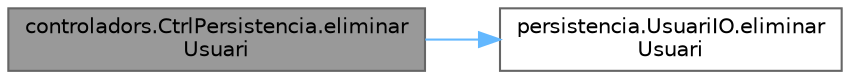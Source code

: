 digraph "controladors.CtrlPersistencia.eliminarUsuari"
{
 // INTERACTIVE_SVG=YES
 // LATEX_PDF_SIZE
  bgcolor="transparent";
  edge [fontname=Helvetica,fontsize=10,labelfontname=Helvetica,labelfontsize=10];
  node [fontname=Helvetica,fontsize=10,shape=box,height=0.2,width=0.4];
  rankdir="LR";
  Node1 [id="Node000001",label="controladors.CtrlPersistencia.eliminar\lUsuari",height=0.2,width=0.4,color="gray40", fillcolor="grey60", style="filled", fontcolor="black",tooltip="Elimina un usuari de l'emmagatzematge persistent."];
  Node1 -> Node2 [id="edge1_Node000001_Node000002",color="steelblue1",style="solid",tooltip=" "];
  Node2 [id="Node000002",label="persistencia.UsuariIO.eliminar\lUsuari",height=0.2,width=0.4,color="grey40", fillcolor="white", style="filled",URL="$classpersistencia_1_1_usuari_i_o.html#a69cfc343d143faa096f55b5476bb7231",tooltip="Elimina un usuari esborrant el seu fitxer JSON."];
}
